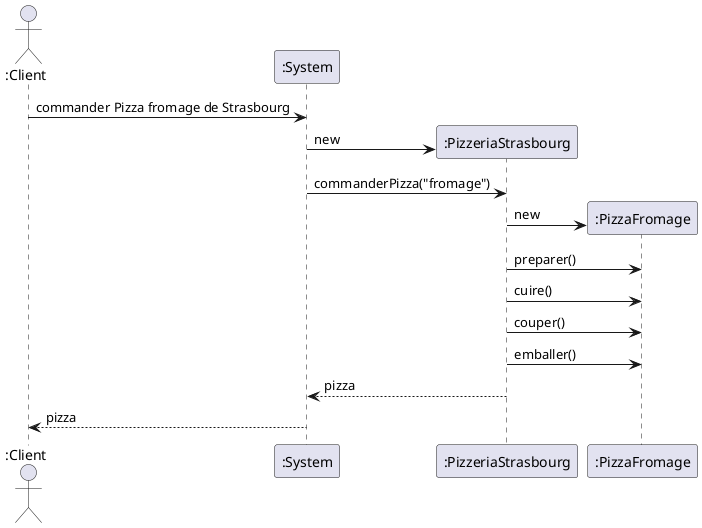 @startuml

'-----------------------------------
' UML concepts illustrated
' JMB 2014
'-----------------------------------

actor c as ":Client"

participant s as ":System"

c -> s : commander Pizza fromage de Strasbourg
create p as ":PizzeriaStrasbourg"
s -> p : new
s -> p : commanderPizza("fromage")

create pizza as ":PizzaFromage"
p -> pizza : new
p -> pizza : preparer()
p -> pizza : cuire()
p -> pizza : couper()
p -> pizza : emballer()

p --> s : pizza
s --> c : pizza

@enduml
